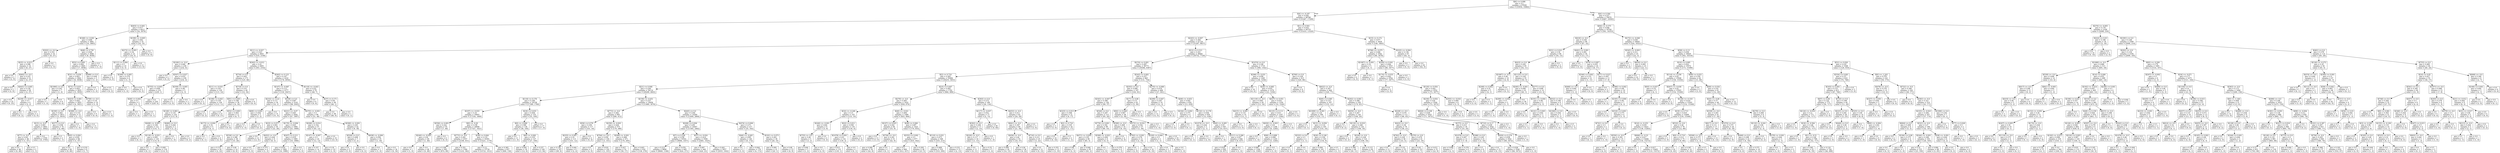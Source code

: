 digraph Tree {
node [shape=box] ;
0 [label="X[6] <= 0.098\ngini = 0.5\nsamples = 67836\nvalue = [33954, 33882]"] ;
1 [label="X[4] <= -0.197\ngini = 0.458\nsamples = 48766\nvalue = [31467, 17299]"] ;
0 -> 1 [labeldistance=2.5, labelangle=45, headlabel="True"] ;
2 [label="X[403] <= 0.001\ngini = 0.017\nsamples = 4013\nvalue = [34, 3979]"] ;
1 -> 2 ;
3 [label="X[348] <= -0.001\ngini = 0.008\nsamples = 3981\nvalue = [16, 3965]"] ;
2 -> 3 ;
4 [label="X[303] <= -0.0\ngini = 0.353\nsamples = 35\nvalue = [8, 27]"] ;
3 -> 4 ;
5 [label="X[25] <= -0.015\ngini = 0.298\nsamples = 33\nvalue = [6, 27]"] ;
4 -> 5 ;
6 [label="gini = 0.0\nsamples = 2\nvalue = [2, 0]"] ;
5 -> 6 ;
7 [label="X[492] <= -0.0\ngini = 0.225\nsamples = 31\nvalue = [4, 27]"] ;
5 -> 7 ;
8 [label="gini = 0.0\nsamples = 2\nvalue = [2, 0]"] ;
7 -> 8 ;
9 [label="X[443] <= 0.005\ngini = 0.128\nsamples = 29\nvalue = [2, 27]"] ;
7 -> 9 ;
10 [label="gini = 0.0\nsamples = 25\nvalue = [0, 25]"] ;
9 -> 10 ;
11 [label="X[238] <= -0.017\ngini = 0.5\nsamples = 4\nvalue = [2, 2]"] ;
9 -> 11 ;
12 [label="gini = 0.0\nsamples = 2\nvalue = [0, 2]"] ;
11 -> 12 ;
13 [label="gini = 0.0\nsamples = 2\nvalue = [2, 0]"] ;
11 -> 13 ;
14 [label="gini = 0.0\nsamples = 2\nvalue = [2, 0]"] ;
4 -> 14 ;
15 [label="X[48] <= 0.739\ngini = 0.004\nsamples = 3946\nvalue = [8, 3938]"] ;
3 -> 15 ;
16 [label="X[52] <= 0.693\ngini = 0.004\nsamples = 3945\nvalue = [7, 3938]"] ;
15 -> 16 ;
17 [label="X[31] <= -0.054\ngini = 0.003\nsamples = 3942\nvalue = [6, 3936]"] ;
16 -> 17 ;
18 [label="X[1090] <= 0.0\ngini = 0.245\nsamples = 7\nvalue = [1, 6]"] ;
17 -> 18 ;
19 [label="gini = 0.0\nsamples = 1\nvalue = [1, 0]"] ;
18 -> 19 ;
20 [label="gini = 0.0\nsamples = 6\nvalue = [0, 6]"] ;
18 -> 20 ;
21 [label="X[73] <= 0.031\ngini = 0.003\nsamples = 3935\nvalue = [5, 3930]"] ;
17 -> 21 ;
22 [label="X[423] <= 0.001\ngini = 0.002\nsamples = 3925\nvalue = [4, 3921]"] ;
21 -> 22 ;
23 [label="X[190] <= 0.0\ngini = 0.002\nsamples = 3913\nvalue = [3, 3910]"] ;
22 -> 23 ;
24 [label="X[15] <= -0.47\ngini = 0.001\nsamples = 3843\nvalue = [1, 3842]"] ;
23 -> 24 ;
25 [label="X[77] <= -0.0\ngini = 0.041\nsamples = 48\nvalue = [1, 47]"] ;
24 -> 25 ;
26 [label="gini = 0.0\nsamples = 46\nvalue = [0, 46]"] ;
25 -> 26 ;
27 [label="gini = 0.5\nsamples = 2\nvalue = [1, 1]"] ;
25 -> 27 ;
28 [label="gini = 0.0\nsamples = 3795\nvalue = [0, 3795]"] ;
24 -> 28 ;
29 [label="X[377] <= 0.0\ngini = 0.056\nsamples = 70\nvalue = [2, 68]"] ;
23 -> 29 ;
30 [label="gini = 0.5\nsamples = 2\nvalue = [1, 1]"] ;
29 -> 30 ;
31 [label="X[95] <= 0.004\ngini = 0.029\nsamples = 68\nvalue = [1, 67]"] ;
29 -> 31 ;
32 [label="gini = 0.0\nsamples = 60\nvalue = [0, 60]"] ;
31 -> 32 ;
33 [label="gini = 0.219\nsamples = 8\nvalue = [1, 7]"] ;
31 -> 33 ;
34 [label="X[389] <= -0.0\ngini = 0.153\nsamples = 12\nvalue = [1, 11]"] ;
22 -> 34 ;
35 [label="gini = 0.0\nsamples = 1\nvalue = [1, 0]"] ;
34 -> 35 ;
36 [label="gini = 0.0\nsamples = 11\nvalue = [0, 11]"] ;
34 -> 36 ;
37 [label="X[769] <= -0.0\ngini = 0.18\nsamples = 10\nvalue = [1, 9]"] ;
21 -> 37 ;
38 [label="gini = 0.0\nsamples = 9\nvalue = [0, 9]"] ;
37 -> 38 ;
39 [label="gini = 0.0\nsamples = 1\nvalue = [1, 0]"] ;
37 -> 39 ;
40 [label="X[496] <= 0.0\ngini = 0.444\nsamples = 3\nvalue = [1, 2]"] ;
16 -> 40 ;
41 [label="gini = 0.0\nsamples = 1\nvalue = [1, 0]"] ;
40 -> 41 ;
42 [label="gini = 0.0\nsamples = 2\nvalue = [0, 2]"] ;
40 -> 42 ;
43 [label="gini = 0.0\nsamples = 1\nvalue = [1, 0]"] ;
15 -> 43 ;
44 [label="X[199] <= -0.005\ngini = 0.492\nsamples = 32\nvalue = [18, 14]"] ;
2 -> 44 ;
45 [label="X[273] <= -0.005\ngini = 0.34\nsamples = 23\nvalue = [18, 5]"] ;
44 -> 45 ;
46 [label="X[111] <= 0.004\ngini = 0.5\nsamples = 10\nvalue = [5, 5]"] ;
45 -> 46 ;
47 [label="gini = 0.0\nsamples = 4\nvalue = [4, 0]"] ;
46 -> 47 ;
48 [label="X[209] <= 0.005\ngini = 0.278\nsamples = 6\nvalue = [1, 5]"] ;
46 -> 48 ;
49 [label="gini = 0.0\nsamples = 1\nvalue = [1, 0]"] ;
48 -> 49 ;
50 [label="gini = 0.0\nsamples = 5\nvalue = [0, 5]"] ;
48 -> 50 ;
51 [label="gini = 0.0\nsamples = 13\nvalue = [13, 0]"] ;
45 -> 51 ;
52 [label="gini = 0.0\nsamples = 9\nvalue = [0, 9]"] ;
44 -> 52 ;
53 [label="X[1] <= 0.503\ngini = 0.418\nsamples = 44753\nvalue = [31433, 13320]"] ;
1 -> 53 ;
54 [label="X[243] <= -0.007\ngini = 0.364\nsamples = 41124\nvalue = [31287, 9837]"] ;
53 -> 54 ;
55 [label="X[11] <= -0.027\ngini = 0.323\nsamples = 2643\nvalue = [535, 2108]"] ;
54 -> 55 ;
56 [label="X[1081] <= -0.0\ngini = 0.049\nsamples = 238\nvalue = [232, 6]"] ;
55 -> 56 ;
57 [label="gini = 0.0\nsamples = 2\nvalue = [0, 2]"] ;
56 -> 57 ;
58 [label="X[507] <= 0.027\ngini = 0.033\nsamples = 236\nvalue = [232, 4]"] ;
56 -> 58 ;
59 [label="X[755] <= -0.005\ngini = 0.009\nsamples = 231\nvalue = [230, 1]"] ;
58 -> 59 ;
60 [label="X[46] <= 0.002\ngini = 0.5\nsamples = 2\nvalue = [1, 1]"] ;
59 -> 60 ;
61 [label="gini = 0.0\nsamples = 1\nvalue = [1, 0]"] ;
60 -> 61 ;
62 [label="gini = 0.0\nsamples = 1\nvalue = [0, 1]"] ;
60 -> 62 ;
63 [label="gini = 0.0\nsamples = 229\nvalue = [229, 0]"] ;
59 -> 63 ;
64 [label="X[359] <= -0.005\ngini = 0.48\nsamples = 5\nvalue = [2, 3]"] ;
58 -> 64 ;
65 [label="gini = 0.0\nsamples = 2\nvalue = [2, 0]"] ;
64 -> 65 ;
66 [label="gini = 0.0\nsamples = 3\nvalue = [0, 3]"] ;
64 -> 66 ;
67 [label="X[262] <= -0.012\ngini = 0.22\nsamples = 2405\nvalue = [303, 2102]"] ;
55 -> 67 ;
68 [label="X[734] <= 0.0\ngini = 0.401\nsamples = 173\nvalue = [125, 48]"] ;
67 -> 68 ;
69 [label="X[11] <= -0.019\ngini = 0.193\nsamples = 129\nvalue = [115, 14]"] ;
68 -> 69 ;
70 [label="gini = 0.0\nsamples = 3\nvalue = [0, 3]"] ;
69 -> 70 ;
71 [label="X[188] <= 0.043\ngini = 0.159\nsamples = 126\nvalue = [115, 11]"] ;
69 -> 71 ;
72 [label="X[146] <= 0.063\ngini = 0.135\nsamples = 124\nvalue = [115, 9]"] ;
71 -> 72 ;
73 [label="X[408] <= -0.001\ngini = 0.109\nsamples = 121\nvalue = [114, 7]"] ;
72 -> 73 ;
74 [label="gini = 0.0\nsamples = 1\nvalue = [0, 1]"] ;
73 -> 74 ;
75 [label="X[118] <= -0.031\ngini = 0.095\nsamples = 120\nvalue = [114, 6]"] ;
73 -> 75 ;
76 [label="gini = 0.0\nsamples = 1\nvalue = [0, 1]"] ;
75 -> 76 ;
77 [label="gini = 0.081\nsamples = 119\nvalue = [114, 5]"] ;
75 -> 77 ;
78 [label="X[460] <= 0.0\ngini = 0.444\nsamples = 3\nvalue = [1, 2]"] ;
72 -> 78 ;
79 [label="gini = 0.0\nsamples = 1\nvalue = [1, 0]"] ;
78 -> 79 ;
80 [label="gini = 0.0\nsamples = 2\nvalue = [0, 2]"] ;
78 -> 80 ;
81 [label="gini = 0.0\nsamples = 2\nvalue = [0, 2]"] ;
71 -> 81 ;
82 [label="X[718] <= 0.0\ngini = 0.351\nsamples = 44\nvalue = [10, 34]"] ;
68 -> 82 ;
83 [label="X[91] <= 0.005\ngini = 0.188\nsamples = 38\nvalue = [4, 34]"] ;
82 -> 83 ;
84 [label="gini = 0.0\nsamples = 27\nvalue = [0, 27]"] ;
83 -> 84 ;
85 [label="X[52] <= 0.003\ngini = 0.463\nsamples = 11\nvalue = [4, 7]"] ;
83 -> 85 ;
86 [label="X[173] <= -0.004\ngini = 0.32\nsamples = 5\nvalue = [4, 1]"] ;
85 -> 86 ;
87 [label="gini = 0.0\nsamples = 1\nvalue = [0, 1]"] ;
86 -> 87 ;
88 [label="gini = 0.0\nsamples = 4\nvalue = [4, 0]"] ;
86 -> 88 ;
89 [label="gini = 0.0\nsamples = 6\nvalue = [0, 6]"] ;
85 -> 89 ;
90 [label="gini = 0.0\nsamples = 6\nvalue = [6, 0]"] ;
82 -> 90 ;
91 [label="X[262] <= 0.123\ngini = 0.147\nsamples = 2232\nvalue = [178, 2054]"] ;
67 -> 91 ;
92 [label="X[147] <= -0.087\ngini = 0.112\nsamples = 2177\nvalue = [130, 2047]"] ;
91 -> 92 ;
93 [label="X[232] <= -0.22\ngini = 0.111\nsamples = 34\nvalue = [32, 2]"] ;
92 -> 93 ;
94 [label="X[69] <= 0.002\ngini = 0.444\nsamples = 3\nvalue = [1, 2]"] ;
93 -> 94 ;
95 [label="gini = 0.0\nsamples = 1\nvalue = [1, 0]"] ;
94 -> 95 ;
96 [label="gini = 0.0\nsamples = 2\nvalue = [0, 2]"] ;
94 -> 96 ;
97 [label="gini = 0.0\nsamples = 31\nvalue = [31, 0]"] ;
93 -> 97 ;
98 [label="X[538] <= 0.0\ngini = 0.087\nsamples = 2143\nvalue = [98, 2045]"] ;
92 -> 98 ;
99 [label="X[221] <= -0.07\ngini = 0.045\nsamples = 2044\nvalue = [47, 1997]"] ;
98 -> 99 ;
100 [label="X[23] <= 0.071\ngini = 0.493\nsamples = 50\nvalue = [22, 28]"] ;
99 -> 100 ;
101 [label="X[536] <= 0.0\ngini = 0.388\nsamples = 38\nvalue = [10, 28]"] ;
100 -> 101 ;
102 [label="gini = 0.153\nsamples = 24\nvalue = [2, 22]"] ;
101 -> 102 ;
103 [label="gini = 0.49\nsamples = 14\nvalue = [8, 6]"] ;
101 -> 103 ;
104 [label="gini = 0.0\nsamples = 12\nvalue = [12, 0]"] ;
100 -> 104 ;
105 [label="X[179] <= -0.094\ngini = 0.025\nsamples = 1994\nvalue = [25, 1969]"] ;
99 -> 105 ;
106 [label="X[452] <= -0.0\ngini = 0.444\nsamples = 9\nvalue = [6, 3]"] ;
105 -> 106 ;
107 [label="gini = 0.0\nsamples = 5\nvalue = [5, 0]"] ;
106 -> 107 ;
108 [label="gini = 0.375\nsamples = 4\nvalue = [1, 3]"] ;
106 -> 108 ;
109 [label="X[207] <= 0.211\ngini = 0.019\nsamples = 1985\nvalue = [19, 1966]"] ;
105 -> 109 ;
110 [label="gini = 0.016\nsamples = 1982\nvalue = [16, 1966]"] ;
109 -> 110 ;
111 [label="gini = 0.0\nsamples = 3\nvalue = [3, 0]"] ;
109 -> 111 ;
112 [label="X[370] <= -0.001\ngini = 0.5\nsamples = 99\nvalue = [51, 48]"] ;
98 -> 112 ;
113 [label="X[208] <= 0.014\ngini = 0.332\nsamples = 57\nvalue = [45, 12]"] ;
112 -> 113 ;
114 [label="X[147] <= -0.007\ngini = 0.5\nsamples = 24\nvalue = [12, 12]"] ;
113 -> 114 ;
115 [label="gini = 0.337\nsamples = 14\nvalue = [11, 3]"] ;
114 -> 115 ;
116 [label="gini = 0.18\nsamples = 10\nvalue = [1, 9]"] ;
114 -> 116 ;
117 [label="gini = 0.0\nsamples = 33\nvalue = [33, 0]"] ;
113 -> 117 ;
118 [label="X[308] <= -0.001\ngini = 0.245\nsamples = 42\nvalue = [6, 36]"] ;
112 -> 118 ;
119 [label="X[528] <= 0.0\ngini = 0.408\nsamples = 7\nvalue = [5, 2]"] ;
118 -> 119 ;
120 [label="gini = 0.0\nsamples = 5\nvalue = [5, 0]"] ;
119 -> 120 ;
121 [label="gini = 0.0\nsamples = 2\nvalue = [0, 2]"] ;
119 -> 121 ;
122 [label="X[638] <= -0.006\ngini = 0.056\nsamples = 35\nvalue = [1, 34]"] ;
118 -> 122 ;
123 [label="gini = 0.0\nsamples = 1\nvalue = [1, 0]"] ;
122 -> 123 ;
124 [label="gini = 0.0\nsamples = 34\nvalue = [0, 34]"] ;
122 -> 124 ;
125 [label="X[118] <= -0.043\ngini = 0.222\nsamples = 55\nvalue = [48, 7]"] ;
91 -> 125 ;
126 [label="gini = 0.0\nsamples = 6\nvalue = [0, 6]"] ;
125 -> 126 ;
127 [label="X[37] <= 0.171\ngini = 0.04\nsamples = 49\nvalue = [48, 1]"] ;
125 -> 127 ;
128 [label="gini = 0.0\nsamples = 48\nvalue = [48, 0]"] ;
127 -> 128 ;
129 [label="gini = 0.0\nsamples = 1\nvalue = [0, 1]"] ;
127 -> 129 ;
130 [label="X[12] <= 0.313\ngini = 0.321\nsamples = 38481\nvalue = [30752, 7729]"] ;
54 -> 130 ;
131 [label="X[274] <= 0.001\ngini = 0.287\nsamples = 36771\nvalue = [30384, 6387]"] ;
130 -> 131 ;
132 [label="X[2] <= 0.719\ngini = 0.265\nsamples = 35906\nvalue = [30253, 5653]"] ;
131 -> 132 ;
133 [label="X[21] <= 0.008\ngini = 0.244\nsamples = 34114\nvalue = [29269, 4845]"] ;
132 -> 133 ;
134 [label="X[118] <= 0.178\ngini = 0.168\nsamples = 19158\nvalue = [17389, 1769]"] ;
133 -> 134 ;
135 [label="X[197] <= -0.033\ngini = 0.16\nsamples = 19003\nvalue = [17334, 1669]"] ;
134 -> 135 ;
136 [label="X[556] <= 0.003\ngini = 0.222\nsamples = 55\nvalue = [7, 48]"] ;
135 -> 136 ;
137 [label="X[240] <= -0.028\ngini = 0.04\nsamples = 49\nvalue = [1, 48]"] ;
136 -> 137 ;
138 [label="gini = 0.0\nsamples = 1\nvalue = [1, 0]"] ;
137 -> 138 ;
139 [label="gini = 0.0\nsamples = 48\nvalue = [0, 48]"] ;
137 -> 139 ;
140 [label="gini = 0.0\nsamples = 6\nvalue = [6, 0]"] ;
136 -> 140 ;
141 [label="X[9] <= -0.29\ngini = 0.156\nsamples = 18948\nvalue = [17327, 1621]"] ;
135 -> 141 ;
142 [label="X[773] <= -0.0\ngini = 0.291\nsamples = 2557\nvalue = [2106, 451]"] ;
141 -> 142 ;
143 [label="gini = 0.168\nsamples = 963\nvalue = [874, 89]"] ;
142 -> 143 ;
144 [label="gini = 0.351\nsamples = 1594\nvalue = [1232, 362]"] ;
142 -> 144 ;
145 [label="X[36] <= 0.644\ngini = 0.133\nsamples = 16391\nvalue = [15221, 1170]"] ;
141 -> 145 ;
146 [label="gini = 0.12\nsamples = 15734\nvalue = [14722, 1012]"] ;
145 -> 146 ;
147 [label="gini = 0.365\nsamples = 657\nvalue = [499, 158]"] ;
145 -> 147 ;
148 [label="X[18] <= 0.033\ngini = 0.458\nsamples = 155\nvalue = [55, 100]"] ;
134 -> 148 ;
149 [label="X[0] <= -0.906\ngini = 0.399\nsamples = 138\nvalue = [38, 100]"] ;
148 -> 149 ;
150 [label="gini = 0.0\nsamples = 11\nvalue = [11, 0]"] ;
149 -> 150 ;
151 [label="X[9] <= -0.062\ngini = 0.335\nsamples = 127\nvalue = [27, 100]"] ;
149 -> 151 ;
152 [label="gini = 0.444\nsamples = 18\nvalue = [12, 6]"] ;
151 -> 152 ;
153 [label="gini = 0.237\nsamples = 109\nvalue = [15, 94]"] ;
151 -> 153 ;
154 [label="gini = 0.0\nsamples = 17\nvalue = [17, 0]"] ;
148 -> 154 ;
155 [label="X[158] <= -0.051\ngini = 0.327\nsamples = 14956\nvalue = [11880, 3076]"] ;
133 -> 155 ;
156 [label="X[773] <= -0.0\ngini = 0.482\nsamples = 692\nvalue = [280, 412]"] ;
155 -> 156 ;
157 [label="X[56] <= 0.576\ngini = 0.236\nsamples = 117\nvalue = [101, 16]"] ;
156 -> 157 ;
158 [label="X[255] <= 0.001\ngini = 0.19\nsamples = 113\nvalue = [101, 12]"] ;
157 -> 158 ;
159 [label="gini = 0.138\nsamples = 107\nvalue = [99, 8]"] ;
158 -> 159 ;
160 [label="gini = 0.444\nsamples = 6\nvalue = [2, 4]"] ;
158 -> 160 ;
161 [label="gini = 0.0\nsamples = 4\nvalue = [0, 4]"] ;
157 -> 161 ;
162 [label="X[259] <= -0.003\ngini = 0.429\nsamples = 575\nvalue = [179, 396]"] ;
156 -> 162 ;
163 [label="X[764] <= -0.0\ngini = 0.056\nsamples = 104\nvalue = [3, 101]"] ;
162 -> 163 ;
164 [label="gini = 0.0\nsamples = 2\nvalue = [2, 0]"] ;
163 -> 164 ;
165 [label="gini = 0.019\nsamples = 102\nvalue = [1, 101]"] ;
163 -> 165 ;
166 [label="X[269] <= -0.001\ngini = 0.468\nsamples = 471\nvalue = [176, 295]"] ;
162 -> 166 ;
167 [label="gini = 0.427\nsamples = 55\nvalue = [38, 17]"] ;
166 -> 167 ;
168 [label="gini = 0.443\nsamples = 416\nvalue = [138, 278]"] ;
166 -> 168 ;
169 [label="X[445] <= 0.0\ngini = 0.304\nsamples = 14264\nvalue = [11600, 2664]"] ;
155 -> 169 ;
170 [label="X[208] <= 0.004\ngini = 0.291\nsamples = 14047\nvalue = [11565, 2482]"] ;
169 -> 170 ;
171 [label="X[7] <= 0.228\ngini = 0.238\nsamples = 10541\nvalue = [9084, 1457]"] ;
170 -> 171 ;
172 [label="gini = 0.212\nsamples = 9846\nvalue = [8660, 1186]"] ;
171 -> 172 ;
173 [label="gini = 0.476\nsamples = 695\nvalue = [424, 271]"] ;
171 -> 173 ;
174 [label="X[57] <= -0.024\ngini = 0.414\nsamples = 3506\nvalue = [2481, 1025]"] ;
170 -> 174 ;
175 [label="gini = 0.097\nsamples = 449\nvalue = [426, 23]"] ;
174 -> 175 ;
176 [label="gini = 0.441\nsamples = 3057\nvalue = [2055, 1002]"] ;
174 -> 176 ;
177 [label="X[474] <= 0.006\ngini = 0.271\nsamples = 217\nvalue = [35, 182]"] ;
169 -> 177 ;
178 [label="X[46] <= -0.045\ngini = 0.095\nsamples = 181\nvalue = [9, 172]"] ;
177 -> 178 ;
179 [label="gini = 0.0\nsamples = 5\nvalue = [5, 0]"] ;
178 -> 179 ;
180 [label="gini = 0.044\nsamples = 176\nvalue = [4, 172]"] ;
178 -> 180 ;
181 [label="X[191] <= 0.073\ngini = 0.401\nsamples = 36\nvalue = [26, 10]"] ;
177 -> 181 ;
182 [label="gini = 0.091\nsamples = 21\nvalue = [20, 1]"] ;
181 -> 182 ;
183 [label="gini = 0.48\nsamples = 15\nvalue = [6, 9]"] ;
181 -> 183 ;
184 [label="X[23] <= 0.007\ngini = 0.495\nsamples = 1792\nvalue = [984, 808]"] ;
132 -> 184 ;
185 [label="X[279] <= -0.0\ngini = 0.485\nsamples = 1632\nvalue = [958, 674]"] ;
184 -> 185 ;
186 [label="X[32] <= -0.249\ngini = 0.13\nsamples = 143\nvalue = [133, 10]"] ;
185 -> 186 ;
187 [label="X[240] <= -0.001\ngini = 0.444\nsamples = 9\nvalue = [3, 6]"] ;
186 -> 187 ;
188 [label="X[755] <= -0.0\ngini = 0.48\nsamples = 5\nvalue = [3, 2]"] ;
187 -> 188 ;
189 [label="gini = 0.444\nsamples = 3\nvalue = [1, 2]"] ;
188 -> 189 ;
190 [label="gini = 0.0\nsamples = 2\nvalue = [2, 0]"] ;
188 -> 190 ;
191 [label="gini = 0.0\nsamples = 4\nvalue = [0, 4]"] ;
187 -> 191 ;
192 [label="X[22] <= 0.011\ngini = 0.058\nsamples = 134\nvalue = [130, 4]"] ;
186 -> 192 ;
193 [label="X[1078] <= 0.001\ngini = 0.03\nsamples = 132\nvalue = [130, 2]"] ;
192 -> 193 ;
194 [label="gini = 0.015\nsamples = 131\nvalue = [130, 1]"] ;
193 -> 194 ;
195 [label="gini = 0.0\nsamples = 1\nvalue = [0, 1]"] ;
193 -> 195 ;
196 [label="gini = 0.0\nsamples = 2\nvalue = [0, 2]"] ;
192 -> 196 ;
197 [label="X[40] <= -0.021\ngini = 0.494\nsamples = 1489\nvalue = [825, 664]"] ;
185 -> 197 ;
198 [label="X[107] <= 0.025\ngini = 0.242\nsamples = 64\nvalue = [55, 9]"] ;
197 -> 198 ;
199 [label="gini = 0.0\nsamples = 13\nvalue = [13, 0]"] ;
198 -> 199 ;
200 [label="X[758] <= -0.0\ngini = 0.291\nsamples = 51\nvalue = [42, 9]"] ;
198 -> 200 ;
201 [label="gini = 0.269\nsamples = 50\nvalue = [42, 8]"] ;
200 -> 201 ;
202 [label="gini = 0.0\nsamples = 1\nvalue = [0, 1]"] ;
200 -> 202 ;
203 [label="X[26] <= 0.006\ngini = 0.497\nsamples = 1425\nvalue = [770, 655]"] ;
197 -> 203 ;
204 [label="X[353] <= 0.002\ngini = 0.5\nsamples = 877\nvalue = [435, 442]"] ;
203 -> 204 ;
205 [label="gini = 0.5\nsamples = 849\nvalue = [412, 437]"] ;
204 -> 205 ;
206 [label="gini = 0.293\nsamples = 28\nvalue = [23, 5]"] ;
204 -> 206 ;
207 [label="X[110] <= 0.031\ngini = 0.475\nsamples = 548\nvalue = [335, 213]"] ;
203 -> 207 ;
208 [label="gini = 0.469\nsamples = 533\nvalue = [333, 200]"] ;
207 -> 208 ;
209 [label="gini = 0.231\nsamples = 15\nvalue = [2, 13]"] ;
207 -> 209 ;
210 [label="X[363] <= 0.0\ngini = 0.272\nsamples = 160\nvalue = [26, 134]"] ;
184 -> 210 ;
211 [label="X[117] <= -0.037\ngini = 0.051\nsamples = 77\nvalue = [2, 75]"] ;
210 -> 211 ;
212 [label="X[302] <= 0.0\ngini = 0.208\nsamples = 17\nvalue = [2, 15]"] ;
211 -> 212 ;
213 [label="X[229] <= -0.0\ngini = 0.117\nsamples = 16\nvalue = [1, 15]"] ;
212 -> 213 ;
214 [label="gini = 0.0\nsamples = 11\nvalue = [0, 11]"] ;
213 -> 214 ;
215 [label="gini = 0.32\nsamples = 5\nvalue = [1, 4]"] ;
213 -> 215 ;
216 [label="gini = 0.0\nsamples = 1\nvalue = [1, 0]"] ;
212 -> 216 ;
217 [label="gini = 0.0\nsamples = 60\nvalue = [0, 60]"] ;
211 -> 217 ;
218 [label="X[453] <= -0.0\ngini = 0.411\nsamples = 83\nvalue = [24, 59]"] ;
210 -> 218 ;
219 [label="X[641] <= -0.0\ngini = 0.387\nsamples = 80\nvalue = [21, 59]"] ;
218 -> 219 ;
220 [label="X[458] <= -0.0\ngini = 0.44\nsamples = 55\nvalue = [18, 37]"] ;
219 -> 220 ;
221 [label="gini = 0.499\nsamples = 29\nvalue = [14, 15]"] ;
220 -> 221 ;
222 [label="gini = 0.26\nsamples = 26\nvalue = [4, 22]"] ;
220 -> 222 ;
223 [label="X[716] <= 0.0\ngini = 0.211\nsamples = 25\nvalue = [3, 22]"] ;
219 -> 223 ;
224 [label="gini = 0.0\nsamples = 12\nvalue = [0, 12]"] ;
223 -> 224 ;
225 [label="gini = 0.355\nsamples = 13\nvalue = [3, 10]"] ;
223 -> 225 ;
226 [label="gini = 0.0\nsamples = 3\nvalue = [3, 0]"] ;
218 -> 226 ;
227 [label="X[242] <= 0.002\ngini = 0.257\nsamples = 865\nvalue = [131, 734]"] ;
131 -> 227 ;
228 [label="X[355] <= 0.0\ngini = 0.498\nsamples = 197\nvalue = [104, 93]"] ;
227 -> 228 ;
229 [label="X[343] <= -0.007\ngini = 0.396\nsamples = 136\nvalue = [99, 37]"] ;
228 -> 229 ;
230 [label="X[325] <= 0.013\ngini = 0.308\nsamples = 21\nvalue = [4, 17]"] ;
229 -> 230 ;
231 [label="gini = 0.0\nsamples = 3\nvalue = [3, 0]"] ;
230 -> 231 ;
232 [label="X[2] <= 0.716\ngini = 0.105\nsamples = 18\nvalue = [1, 17]"] ;
230 -> 232 ;
233 [label="gini = 0.0\nsamples = 16\nvalue = [0, 16]"] ;
232 -> 233 ;
234 [label="gini = 0.5\nsamples = 2\nvalue = [1, 1]"] ;
232 -> 234 ;
235 [label="X[540] <= 0.0\ngini = 0.287\nsamples = 115\nvalue = [95, 20]"] ;
229 -> 235 ;
236 [label="X[776] <= 0.001\ngini = 0.182\nsamples = 99\nvalue = [89, 10]"] ;
235 -> 236 ;
237 [label="X[471] <= -0.004\ngini = 0.105\nsamples = 90\nvalue = [85, 5]"] ;
236 -> 237 ;
238 [label="gini = 0.48\nsamples = 5\nvalue = [2, 3]"] ;
237 -> 238 ;
239 [label="gini = 0.046\nsamples = 85\nvalue = [83, 2]"] ;
237 -> 239 ;
240 [label="X[309] <= -0.022\ngini = 0.494\nsamples = 9\nvalue = [4, 5]"] ;
236 -> 240 ;
241 [label="gini = 0.0\nsamples = 3\nvalue = [3, 0]"] ;
240 -> 241 ;
242 [label="gini = 0.278\nsamples = 6\nvalue = [1, 5]"] ;
240 -> 242 ;
243 [label="X[599] <= -0.0\ngini = 0.469\nsamples = 16\nvalue = [6, 10]"] ;
235 -> 243 ;
244 [label="gini = 0.0\nsamples = 4\nvalue = [4, 0]"] ;
243 -> 244 ;
245 [label="X[762] <= -0.001\ngini = 0.278\nsamples = 12\nvalue = [2, 10]"] ;
243 -> 245 ;
246 [label="gini = 0.0\nsamples = 2\nvalue = [2, 0]"] ;
245 -> 246 ;
247 [label="gini = 0.0\nsamples = 10\nvalue = [0, 10]"] ;
245 -> 247 ;
248 [label="X[17] <= 0.08\ngini = 0.15\nsamples = 61\nvalue = [5, 56]"] ;
228 -> 248 ;
249 [label="X[92] <= 0.028\ngini = 0.067\nsamples = 58\nvalue = [2, 56]"] ;
248 -> 249 ;
250 [label="X[373] <= -0.032\ngini = 0.034\nsamples = 57\nvalue = [1, 56]"] ;
249 -> 250 ;
251 [label="X[229] <= 0.006\ngini = 0.5\nsamples = 2\nvalue = [1, 1]"] ;
250 -> 251 ;
252 [label="gini = 0.0\nsamples = 1\nvalue = [0, 1]"] ;
251 -> 252 ;
253 [label="gini = 0.0\nsamples = 1\nvalue = [1, 0]"] ;
251 -> 253 ;
254 [label="gini = 0.0\nsamples = 55\nvalue = [0, 55]"] ;
250 -> 254 ;
255 [label="gini = 0.0\nsamples = 1\nvalue = [1, 0]"] ;
249 -> 255 ;
256 [label="gini = 0.0\nsamples = 3\nvalue = [3, 0]"] ;
248 -> 256 ;
257 [label="X[270] <= -0.069\ngini = 0.078\nsamples = 668\nvalue = [27, 641]"] ;
227 -> 257 ;
258 [label="X[299] <= 0.047\ngini = 0.245\nsamples = 14\nvalue = [12, 2]"] ;
257 -> 258 ;
259 [label="gini = 0.0\nsamples = 12\nvalue = [12, 0]"] ;
258 -> 259 ;
260 [label="gini = 0.0\nsamples = 2\nvalue = [0, 2]"] ;
258 -> 260 ;
261 [label="X[49] <= -0.053\ngini = 0.045\nsamples = 654\nvalue = [15, 639]"] ;
257 -> 261 ;
262 [label="X[164] <= 0.002\ngini = 0.375\nsamples = 4\nvalue = [3, 1]"] ;
261 -> 262 ;
263 [label="gini = 0.0\nsamples = 3\nvalue = [3, 0]"] ;
262 -> 263 ;
264 [label="gini = 0.0\nsamples = 1\nvalue = [0, 1]"] ;
262 -> 264 ;
265 [label="X[132] <= -0.178\ngini = 0.036\nsamples = 650\nvalue = [12, 638]"] ;
261 -> 265 ;
266 [label="X[1074] <= -0.0\ngini = 0.444\nsamples = 3\nvalue = [2, 1]"] ;
265 -> 266 ;
267 [label="gini = 0.0\nsamples = 1\nvalue = [0, 1]"] ;
266 -> 267 ;
268 [label="gini = 0.0\nsamples = 2\nvalue = [2, 0]"] ;
266 -> 268 ;
269 [label="X[40] <= -0.495\ngini = 0.03\nsamples = 647\nvalue = [10, 637]"] ;
265 -> 269 ;
270 [label="gini = 0.0\nsamples = 1\nvalue = [1, 0]"] ;
269 -> 270 ;
271 [label="X[211] <= 0.286\ngini = 0.027\nsamples = 646\nvalue = [9, 637]"] ;
269 -> 271 ;
272 [label="gini = 0.024\nsamples = 645\nvalue = [8, 637]"] ;
271 -> 272 ;
273 [label="gini = 0.0\nsamples = 1\nvalue = [1, 0]"] ;
271 -> 273 ;
274 [label="X[1074] <= 0.0\ngini = 0.338\nsamples = 1710\nvalue = [368, 1342]"] ;
130 -> 274 ;
275 [label="X[296] <= -0.031\ngini = 0.058\nsamples = 1295\nvalue = [39, 1256]"] ;
274 -> 275 ;
276 [label="gini = 0.0\nsamples = 16\nvalue = [16, 0]"] ;
275 -> 276 ;
277 [label="X[29] <= -0.065\ngini = 0.035\nsamples = 1279\nvalue = [23, 1256]"] ;
275 -> 277 ;
278 [label="X[1119] <= -0.0\ngini = 0.495\nsamples = 29\nvalue = [13, 16]"] ;
277 -> 278 ;
279 [label="X[415] <= -0.001\ngini = 0.133\nsamples = 14\nvalue = [13, 1]"] ;
278 -> 279 ;
280 [label="gini = 0.0\nsamples = 13\nvalue = [13, 0]"] ;
279 -> 280 ;
281 [label="gini = 0.0\nsamples = 1\nvalue = [0, 1]"] ;
279 -> 281 ;
282 [label="gini = 0.0\nsamples = 15\nvalue = [0, 15]"] ;
278 -> 282 ;
283 [label="X[437] <= 0.051\ngini = 0.016\nsamples = 1250\nvalue = [10, 1240]"] ;
277 -> 283 ;
284 [label="X[125] <= 0.111\ngini = 0.011\nsamples = 1247\nvalue = [7, 1240]"] ;
283 -> 284 ;
285 [label="X[630] <= -0.003\ngini = 0.01\nsamples = 1246\nvalue = [6, 1240]"] ;
284 -> 285 ;
286 [label="gini = 0.0\nsamples = 1\nvalue = [1, 0]"] ;
285 -> 286 ;
287 [label="X[90] <= 0.689\ngini = 0.008\nsamples = 1245\nvalue = [5, 1240]"] ;
285 -> 287 ;
288 [label="gini = 0.006\nsamples = 1244\nvalue = [4, 1240]"] ;
287 -> 288 ;
289 [label="gini = 0.0\nsamples = 1\nvalue = [1, 0]"] ;
287 -> 289 ;
290 [label="gini = 0.0\nsamples = 1\nvalue = [1, 0]"] ;
284 -> 290 ;
291 [label="gini = 0.0\nsamples = 3\nvalue = [3, 0]"] ;
283 -> 291 ;
292 [label="X[760] <= 0.0\ngini = 0.329\nsamples = 415\nvalue = [329, 86]"] ;
274 -> 292 ;
293 [label="gini = 0.0\nsamples = 9\nvalue = [0, 9]"] ;
292 -> 293 ;
294 [label="X[622] <= -0.0\ngini = 0.307\nsamples = 406\nvalue = [329, 77]"] ;
292 -> 294 ;
295 [label="X[40] <= 0.585\ngini = 0.133\nsamples = 167\nvalue = [155, 12]"] ;
294 -> 295 ;
296 [label="X[1069] <= -0.001\ngini = 0.124\nsamples = 166\nvalue = [155, 11]"] ;
295 -> 296 ;
297 [label="gini = 0.0\nsamples = 1\nvalue = [0, 1]"] ;
296 -> 297 ;
298 [label="X[15] <= -0.658\ngini = 0.114\nsamples = 165\nvalue = [155, 10]"] ;
296 -> 298 ;
299 [label="X[333] <= 0.0\ngini = 0.5\nsamples = 2\nvalue = [1, 1]"] ;
298 -> 299 ;
300 [label="gini = 0.0\nsamples = 1\nvalue = [0, 1]"] ;
299 -> 300 ;
301 [label="gini = 0.0\nsamples = 1\nvalue = [1, 0]"] ;
299 -> 301 ;
302 [label="X[29] <= 0.148\ngini = 0.104\nsamples = 163\nvalue = [154, 9]"] ;
298 -> 302 ;
303 [label="gini = 0.094\nsamples = 161\nvalue = [153, 8]"] ;
302 -> 303 ;
304 [label="gini = 0.5\nsamples = 2\nvalue = [1, 1]"] ;
302 -> 304 ;
305 [label="gini = 0.0\nsamples = 1\nvalue = [0, 1]"] ;
295 -> 305 ;
306 [label="X[202] <= 0.001\ngini = 0.396\nsamples = 239\nvalue = [174, 65]"] ;
294 -> 306 ;
307 [label="X[450] <= -0.0\ngini = 0.267\nsamples = 126\nvalue = [106, 20]"] ;
306 -> 307 ;
308 [label="gini = 0.0\nsamples = 2\nvalue = [0, 2]"] ;
307 -> 308 ;
309 [label="X[119] <= -0.019\ngini = 0.248\nsamples = 124\nvalue = [106, 18]"] ;
307 -> 309 ;
310 [label="gini = 0.0\nsamples = 2\nvalue = [0, 2]"] ;
309 -> 310 ;
311 [label="X[226] <= -0.0\ngini = 0.228\nsamples = 122\nvalue = [106, 16]"] ;
309 -> 311 ;
312 [label="gini = 0.399\nsamples = 40\nvalue = [29, 11]"] ;
311 -> 312 ;
313 [label="gini = 0.115\nsamples = 82\nvalue = [77, 5]"] ;
311 -> 313 ;
314 [label="X[228] <= -0.0\ngini = 0.479\nsamples = 113\nvalue = [68, 45]"] ;
306 -> 314 ;
315 [label="X[422] <= -0.0\ngini = 0.39\nsamples = 79\nvalue = [58, 21]"] ;
314 -> 315 ;
316 [label="X[762] <= -0.0\ngini = 0.229\nsamples = 38\nvalue = [33, 5]"] ;
315 -> 316 ;
317 [label="gini = 0.0\nsamples = 13\nvalue = [13, 0]"] ;
316 -> 317 ;
318 [label="gini = 0.32\nsamples = 25\nvalue = [20, 5]"] ;
316 -> 318 ;
319 [label="X[270] <= -0.0\ngini = 0.476\nsamples = 41\nvalue = [25, 16]"] ;
315 -> 319 ;
320 [label="gini = 0.42\nsamples = 10\nvalue = [3, 7]"] ;
319 -> 320 ;
321 [label="gini = 0.412\nsamples = 31\nvalue = [22, 9]"] ;
319 -> 321 ;
322 [label="X[375] <= 0.0\ngini = 0.415\nsamples = 34\nvalue = [10, 24]"] ;
314 -> 322 ;
323 [label="X[1076] <= 0.0\ngini = 0.497\nsamples = 13\nvalue = [7, 6]"] ;
322 -> 323 ;
324 [label="gini = 0.408\nsamples = 7\nvalue = [2, 5]"] ;
323 -> 324 ;
325 [label="gini = 0.278\nsamples = 6\nvalue = [5, 1]"] ;
323 -> 325 ;
326 [label="X[386] <= 0.0\ngini = 0.245\nsamples = 21\nvalue = [3, 18]"] ;
322 -> 326 ;
327 [label="gini = 0.5\nsamples = 6\nvalue = [3, 3]"] ;
326 -> 327 ;
328 [label="gini = 0.0\nsamples = 15\nvalue = [0, 15]"] ;
326 -> 328 ;
329 [label="X[15] <= 0.172\ngini = 0.077\nsamples = 3629\nvalue = [146, 3483]"] ;
53 -> 329 ;
330 [label="X[766] <= -0.075\ngini = 0.046\nsamples = 3562\nvalue = [84, 3478]"] ;
329 -> 330 ;
331 [label="X[1087] <= -0.001\ngini = 0.32\nsamples = 5\nvalue = [4, 1]"] ;
330 -> 331 ;
332 [label="gini = 0.0\nsamples = 4\nvalue = [4, 0]"] ;
331 -> 332 ;
333 [label="gini = 0.0\nsamples = 1\nvalue = [0, 1]"] ;
331 -> 333 ;
334 [label="X[244] <= 0.041\ngini = 0.044\nsamples = 3557\nvalue = [80, 3477]"] ;
330 -> 334 ;
335 [label="X[174] <= -0.033\ngini = 0.042\nsamples = 3554\nvalue = [77, 3477]"] ;
334 -> 335 ;
336 [label="gini = 0.0\nsamples = 2\nvalue = [2, 0]"] ;
335 -> 336 ;
337 [label="X[120] <= 0.054\ngini = 0.041\nsamples = 3552\nvalue = [75, 3477]"] ;
335 -> 337 ;
338 [label="X[236] <= 0.654\ngini = 0.04\nsamples = 3544\nvalue = [72, 3472]"] ;
337 -> 338 ;
339 [label="X[826] <= 0.108\ngini = 0.039\nsamples = 3543\nvalue = [71, 3472]"] ;
338 -> 339 ;
340 [label="X[710] <= 0.17\ngini = 0.039\nsamples = 3542\nvalue = [70, 3472]"] ;
339 -> 340 ;
341 [label="X[450] <= 0.379\ngini = 0.038\nsamples = 3541\nvalue = [69, 3472]"] ;
340 -> 341 ;
342 [label="gini = 0.038\nsamples = 3540\nvalue = [68, 3472]"] ;
341 -> 342 ;
343 [label="gini = 0.0\nsamples = 1\nvalue = [1, 0]"] ;
341 -> 343 ;
344 [label="gini = 0.0\nsamples = 1\nvalue = [1, 0]"] ;
340 -> 344 ;
345 [label="gini = 0.0\nsamples = 1\nvalue = [1, 0]"] ;
339 -> 345 ;
346 [label="gini = 0.0\nsamples = 1\nvalue = [1, 0]"] ;
338 -> 346 ;
347 [label="X[303] <= -0.018\ngini = 0.469\nsamples = 8\nvalue = [3, 5]"] ;
337 -> 347 ;
348 [label="gini = 0.0\nsamples = 5\nvalue = [0, 5]"] ;
347 -> 348 ;
349 [label="gini = 0.0\nsamples = 3\nvalue = [3, 0]"] ;
347 -> 349 ;
350 [label="gini = 0.0\nsamples = 3\nvalue = [3, 0]"] ;
334 -> 350 ;
351 [label="X[325] <= -0.004\ngini = 0.138\nsamples = 67\nvalue = [62, 5]"] ;
329 -> 351 ;
352 [label="gini = 0.0\nsamples = 5\nvalue = [0, 5]"] ;
351 -> 352 ;
353 [label="gini = 0.0\nsamples = 62\nvalue = [62, 0]"] ;
351 -> 353 ;
354 [label="X[4] <= 0.304\ngini = 0.227\nsamples = 19070\nvalue = [2487, 16583]"] ;
0 -> 354 [labeldistance=2.5, labelangle=-45, headlabel="False"] ;
355 [label="X[64] <= -0.375\ngini = 0.046\nsamples = 16744\nvalue = [391, 16353]"] ;
354 -> 355 ;
356 [label="X[416] <= -0.0\ngini = 0.438\nsamples = 99\nvalue = [67, 32]"] ;
355 -> 356 ;
357 [label="X[31] <= 0.021\ngini = 0.34\nsamples = 69\nvalue = [54, 15]"] ;
356 -> 357 ;
358 [label="X[423] <= 0.0\ngini = 0.281\nsamples = 65\nvalue = [54, 11]"] ;
357 -> 358 ;
359 [label="X[1087] <= -0.0\ngini = 0.48\nsamples = 10\nvalue = [4, 6]"] ;
358 -> 359 ;
360 [label="X[208] <= 0.002\ngini = 0.32\nsamples = 5\nvalue = [4, 1]"] ;
359 -> 360 ;
361 [label="gini = 0.0\nsamples = 3\nvalue = [3, 0]"] ;
360 -> 361 ;
362 [label="gini = 0.5\nsamples = 2\nvalue = [1, 1]"] ;
360 -> 362 ;
363 [label="gini = 0.0\nsamples = 5\nvalue = [0, 5]"] ;
359 -> 363 ;
364 [label="X[1125] <= 0.0\ngini = 0.165\nsamples = 55\nvalue = [50, 5]"] ;
358 -> 364 ;
365 [label="X[285] <= -0.001\ngini = 0.048\nsamples = 41\nvalue = [40, 1]"] ;
364 -> 365 ;
366 [label="X[299] <= -0.002\ngini = 0.5\nsamples = 2\nvalue = [1, 1]"] ;
365 -> 366 ;
367 [label="gini = 0.0\nsamples = 1\nvalue = [1, 0]"] ;
366 -> 367 ;
368 [label="gini = 0.0\nsamples = 1\nvalue = [0, 1]"] ;
366 -> 368 ;
369 [label="gini = 0.0\nsamples = 39\nvalue = [39, 0]"] ;
365 -> 369 ;
370 [label="X[277] <= 0.0\ngini = 0.408\nsamples = 14\nvalue = [10, 4]"] ;
364 -> 370 ;
371 [label="X[191] <= -0.004\ngini = 0.48\nsamples = 5\nvalue = [2, 3]"] ;
370 -> 371 ;
372 [label="gini = 0.0\nsamples = 2\nvalue = [0, 2]"] ;
371 -> 372 ;
373 [label="X[141] <= 0.005\ngini = 0.444\nsamples = 3\nvalue = [2, 1]"] ;
371 -> 373 ;
374 [label="gini = 0.5\nsamples = 2\nvalue = [1, 1]"] ;
373 -> 374 ;
375 [label="gini = 0.0\nsamples = 1\nvalue = [1, 0]"] ;
373 -> 375 ;
376 [label="X[632] <= 0.0\ngini = 0.198\nsamples = 9\nvalue = [8, 1]"] ;
370 -> 376 ;
377 [label="X[1060] <= 0.0\ngini = 0.444\nsamples = 3\nvalue = [2, 1]"] ;
376 -> 377 ;
378 [label="gini = 0.0\nsamples = 1\nvalue = [1, 0]"] ;
377 -> 378 ;
379 [label="gini = 0.5\nsamples = 2\nvalue = [1, 1]"] ;
377 -> 379 ;
380 [label="gini = 0.0\nsamples = 6\nvalue = [6, 0]"] ;
376 -> 380 ;
381 [label="gini = 0.0\nsamples = 4\nvalue = [0, 4]"] ;
357 -> 381 ;
382 [label="X[401] <= 0.001\ngini = 0.491\nsamples = 30\nvalue = [13, 17]"] ;
356 -> 382 ;
383 [label="gini = 0.0\nsamples = 5\nvalue = [5, 0]"] ;
382 -> 383 ;
384 [label="X[74] <= 0.087\ngini = 0.435\nsamples = 25\nvalue = [8, 17]"] ;
382 -> 384 ;
385 [label="X[340] <= 0.002\ngini = 0.153\nsamples = 12\nvalue = [1, 11]"] ;
384 -> 385 ;
386 [label="X[466] <= -0.0\ngini = 0.444\nsamples = 3\nvalue = [1, 2]"] ;
385 -> 386 ;
387 [label="gini = 0.0\nsamples = 1\nvalue = [0, 1]"] ;
386 -> 387 ;
388 [label="gini = 0.5\nsamples = 2\nvalue = [1, 1]"] ;
386 -> 388 ;
389 [label="gini = 0.0\nsamples = 9\nvalue = [0, 9]"] ;
385 -> 389 ;
390 [label="X[17] <= 0.015\ngini = 0.497\nsamples = 13\nvalue = [7, 6]"] ;
384 -> 390 ;
391 [label="gini = 0.0\nsamples = 3\nvalue = [3, 0]"] ;
390 -> 391 ;
392 [label="X[366] <= 0.002\ngini = 0.48\nsamples = 10\nvalue = [4, 6]"] ;
390 -> 392 ;
393 [label="gini = 0.0\nsamples = 3\nvalue = [0, 3]"] ;
392 -> 393 ;
394 [label="X[185] <= 0.006\ngini = 0.49\nsamples = 7\nvalue = [4, 3]"] ;
392 -> 394 ;
395 [label="gini = 0.0\nsamples = 3\nvalue = [3, 0]"] ;
394 -> 395 ;
396 [label="X[316] <= 0.001\ngini = 0.375\nsamples = 4\nvalue = [1, 3]"] ;
394 -> 396 ;
397 [label="X[741] <= 0.0\ngini = 0.5\nsamples = 2\nvalue = [1, 1]"] ;
396 -> 397 ;
398 [label="gini = 0.0\nsamples = 1\nvalue = [0, 1]"] ;
397 -> 398 ;
399 [label="gini = 0.0\nsamples = 1\nvalue = [1, 0]"] ;
397 -> 399 ;
400 [label="gini = 0.0\nsamples = 2\nvalue = [0, 2]"] ;
396 -> 400 ;
401 [label="X[172] <= -0.049\ngini = 0.038\nsamples = 16645\nvalue = [324, 16321]"] ;
355 -> 401 ;
402 [label="X[545] <= -0.003\ngini = 0.211\nsamples = 25\nvalue = [22, 3]"] ;
401 -> 402 ;
403 [label="gini = 0.0\nsamples = 2\nvalue = [0, 2]"] ;
402 -> 403 ;
404 [label="X[616] <= 0.0\ngini = 0.083\nsamples = 23\nvalue = [22, 1]"] ;
402 -> 404 ;
405 [label="gini = 0.0\nsamples = 22\nvalue = [22, 0]"] ;
404 -> 405 ;
406 [label="gini = 0.0\nsamples = 1\nvalue = [0, 1]"] ;
404 -> 406 ;
407 [label="X[58] <= 0.13\ngini = 0.036\nsamples = 16620\nvalue = [302, 16318]"] ;
401 -> 407 ;
408 [label="X[10] <= 0.095\ngini = 0.022\nsamples = 15572\nvalue = [173, 15399]"] ;
407 -> 408 ;
409 [label="X[114] <= -0.258\ngini = 0.02\nsamples = 15508\nvalue = [158, 15350]"] ;
408 -> 409 ;
410 [label="X[93] <= 0.037\ngini = 0.32\nsamples = 5\nvalue = [4, 1]"] ;
409 -> 410 ;
411 [label="gini = 0.0\nsamples = 4\nvalue = [4, 0]"] ;
410 -> 411 ;
412 [label="gini = 0.0\nsamples = 1\nvalue = [0, 1]"] ;
410 -> 412 ;
413 [label="X[447] <= -0.038\ngini = 0.02\nsamples = 15503\nvalue = [154, 15349]"] ;
409 -> 413 ;
414 [label="gini = 0.0\nsamples = 2\nvalue = [2, 0]"] ;
413 -> 414 ;
415 [label="X[128] <= -0.319\ngini = 0.019\nsamples = 15501\nvalue = [152, 15349]"] ;
413 -> 415 ;
416 [label="gini = 0.0\nsamples = 2\nvalue = [2, 0]"] ;
415 -> 416 ;
417 [label="X[19] <= 0.713\ngini = 0.019\nsamples = 15499\nvalue = [150, 15349]"] ;
415 -> 417 ;
418 [label="X[14] <= -0.253\ngini = 0.018\nsamples = 15421\nvalue = [138, 15283]"] ;
417 -> 418 ;
419 [label="X[550] <= -0.0\ngini = 0.391\nsamples = 15\nvalue = [4, 11]"] ;
418 -> 419 ;
420 [label="gini = 0.0\nsamples = 4\nvalue = [4, 0]"] ;
419 -> 420 ;
421 [label="gini = 0.0\nsamples = 11\nvalue = [0, 11]"] ;
419 -> 421 ;
422 [label="X[606] <= -0.33\ngini = 0.017\nsamples = 15406\nvalue = [134, 15272]"] ;
418 -> 422 ;
423 [label="gini = 0.0\nsamples = 1\nvalue = [1, 0]"] ;
422 -> 423 ;
424 [label="gini = 0.017\nsamples = 15405\nvalue = [133, 15272]"] ;
422 -> 424 ;
425 [label="X[532] <= -0.0\ngini = 0.26\nsamples = 78\nvalue = [12, 66]"] ;
417 -> 425 ;
426 [label="gini = 0.0\nsamples = 3\nvalue = [3, 0]"] ;
425 -> 426 ;
427 [label="X[0] <= 0.718\ngini = 0.211\nsamples = 75\nvalue = [9, 66]"] ;
425 -> 427 ;
428 [label="gini = 0.0\nsamples = 42\nvalue = [0, 42]"] ;
427 -> 428 ;
429 [label="gini = 0.397\nsamples = 33\nvalue = [9, 24]"] ;
427 -> 429 ;
430 [label="X[69] <= 0.033\ngini = 0.359\nsamples = 64\nvalue = [15, 49]"] ;
408 -> 430 ;
431 [label="gini = 0.0\nsamples = 3\nvalue = [3, 0]"] ;
430 -> 431 ;
432 [label="X[69] <= 0.034\ngini = 0.316\nsamples = 61\nvalue = [12, 49]"] ;
430 -> 432 ;
433 [label="X[43] <= -0.06\ngini = 0.37\nsamples = 49\nvalue = [12, 37]"] ;
432 -> 433 ;
434 [label="X[339] <= -0.0\ngini = 0.283\nsamples = 41\nvalue = [7, 34]"] ;
433 -> 434 ;
435 [label="X[617] <= 0.0\ngini = 0.111\nsamples = 17\nvalue = [1, 16]"] ;
434 -> 435 ;
436 [label="X[509] <= -0.0\ngini = 0.375\nsamples = 4\nvalue = [1, 3]"] ;
435 -> 436 ;
437 [label="gini = 0.5\nsamples = 2\nvalue = [1, 1]"] ;
436 -> 437 ;
438 [label="gini = 0.0\nsamples = 2\nvalue = [0, 2]"] ;
436 -> 438 ;
439 [label="gini = 0.0\nsamples = 13\nvalue = [0, 13]"] ;
435 -> 439 ;
440 [label="X[1074] <= 0.0\ngini = 0.375\nsamples = 24\nvalue = [6, 18]"] ;
434 -> 440 ;
441 [label="gini = 0.0\nsamples = 2\nvalue = [2, 0]"] ;
440 -> 441 ;
442 [label="X[406] <= 0.0\ngini = 0.298\nsamples = 22\nvalue = [4, 18]"] ;
440 -> 442 ;
443 [label="gini = 0.0\nsamples = 6\nvalue = [0, 6]"] ;
442 -> 443 ;
444 [label="gini = 0.375\nsamples = 16\nvalue = [4, 12]"] ;
442 -> 444 ;
445 [label="X[278] <= 0.0\ngini = 0.469\nsamples = 8\nvalue = [5, 3]"] ;
433 -> 445 ;
446 [label="X[110] <= -0.041\ngini = 0.48\nsamples = 5\nvalue = [2, 3]"] ;
445 -> 446 ;
447 [label="gini = 0.0\nsamples = 2\nvalue = [0, 2]"] ;
446 -> 447 ;
448 [label="X[279] <= -0.001\ngini = 0.444\nsamples = 3\nvalue = [2, 1]"] ;
446 -> 448 ;
449 [label="gini = 0.0\nsamples = 1\nvalue = [1, 0]"] ;
448 -> 449 ;
450 [label="gini = 0.5\nsamples = 2\nvalue = [1, 1]"] ;
448 -> 450 ;
451 [label="gini = 0.0\nsamples = 3\nvalue = [3, 0]"] ;
445 -> 451 ;
452 [label="gini = 0.0\nsamples = 12\nvalue = [0, 12]"] ;
432 -> 452 ;
453 [label="X[51] <= 0.026\ngini = 0.216\nsamples = 1048\nvalue = [129, 919]"] ;
407 -> 453 ;
454 [label="X[354] <= 0.001\ngini = 0.157\nsamples = 816\nvalue = [70, 746]"] ;
453 -> 454 ;
455 [label="X[163] <= 0.001\ngini = 0.151\nsamples = 813\nvalue = [67, 746]"] ;
454 -> 455 ;
456 [label="X[67] <= 0.08\ngini = 0.134\nsamples = 773\nvalue = [56, 717]"] ;
455 -> 456 ;
457 [label="X[124] <= -0.016\ngini = 0.13\nsamples = 771\nvalue = [54, 717]"] ;
456 -> 457 ;
458 [label="gini = 0.0\nsamples = 1\nvalue = [1, 0]"] ;
457 -> 458 ;
459 [label="X[18] <= -0.564\ngini = 0.128\nsamples = 770\nvalue = [53, 717]"] ;
457 -> 459 ;
460 [label="gini = 0.0\nsamples = 1\nvalue = [1, 0]"] ;
459 -> 460 ;
461 [label="X[1] <= -0.51\ngini = 0.126\nsamples = 769\nvalue = [52, 717]"] ;
459 -> 461 ;
462 [label="gini = 0.365\nsamples = 25\nvalue = [6, 19]"] ;
461 -> 462 ;
463 [label="gini = 0.116\nsamples = 744\nvalue = [46, 698]"] ;
461 -> 463 ;
464 [label="gini = 0.0\nsamples = 2\nvalue = [2, 0]"] ;
456 -> 464 ;
465 [label="X[743] <= 0.0\ngini = 0.399\nsamples = 40\nvalue = [11, 29]"] ;
455 -> 465 ;
466 [label="X[223] <= 0.0\ngini = 0.204\nsamples = 26\nvalue = [3, 23]"] ;
465 -> 466 ;
467 [label="gini = 0.0\nsamples = 21\nvalue = [0, 21]"] ;
466 -> 467 ;
468 [label="X[440] <= 0.0\ngini = 0.48\nsamples = 5\nvalue = [3, 2]"] ;
466 -> 468 ;
469 [label="gini = 0.0\nsamples = 3\nvalue = [3, 0]"] ;
468 -> 469 ;
470 [label="gini = 0.0\nsamples = 2\nvalue = [0, 2]"] ;
468 -> 470 ;
471 [label="X[525] <= 0.0\ngini = 0.49\nsamples = 14\nvalue = [8, 6]"] ;
465 -> 471 ;
472 [label="gini = 0.0\nsamples = 7\nvalue = [7, 0]"] ;
471 -> 472 ;
473 [label="X[90] <= -0.004\ngini = 0.245\nsamples = 7\nvalue = [1, 6]"] ;
471 -> 473 ;
474 [label="gini = 0.0\nsamples = 1\nvalue = [1, 0]"] ;
473 -> 474 ;
475 [label="gini = 0.0\nsamples = 6\nvalue = [0, 6]"] ;
473 -> 475 ;
476 [label="gini = 0.0\nsamples = 3\nvalue = [3, 0]"] ;
454 -> 476 ;
477 [label="X[0] <= -1.243\ngini = 0.379\nsamples = 232\nvalue = [59, 173]"] ;
453 -> 477 ;
478 [label="X[478] <= -0.0\ngini = 0.278\nsamples = 12\nvalue = [10, 2]"] ;
477 -> 478 ;
479 [label="X[327] <= -0.001\ngini = 0.444\nsamples = 3\nvalue = [1, 2]"] ;
478 -> 479 ;
480 [label="gini = 0.0\nsamples = 1\nvalue = [1, 0]"] ;
479 -> 480 ;
481 [label="gini = 0.0\nsamples = 2\nvalue = [0, 2]"] ;
479 -> 481 ;
482 [label="gini = 0.0\nsamples = 9\nvalue = [9, 0]"] ;
478 -> 482 ;
483 [label="X[722] <= -0.0\ngini = 0.346\nsamples = 220\nvalue = [49, 171]"] ;
477 -> 483 ;
484 [label="gini = 0.0\nsamples = 6\nvalue = [6, 0]"] ;
483 -> 484 ;
485 [label="X[383] <= -0.0\ngini = 0.321\nsamples = 214\nvalue = [43, 171]"] ;
483 -> 485 ;
486 [label="X[103] <= -0.023\ngini = 0.294\nsamples = 207\nvalue = [37, 170]"] ;
485 -> 486 ;
487 [label="X[604] <= 0.0\ngini = 0.469\nsamples = 8\nvalue = [5, 3]"] ;
486 -> 487 ;
488 [label="gini = 0.0\nsamples = 4\nvalue = [4, 0]"] ;
487 -> 488 ;
489 [label="X[184] <= 0.08\ngini = 0.375\nsamples = 4\nvalue = [1, 3]"] ;
487 -> 489 ;
490 [label="gini = 0.0\nsamples = 3\nvalue = [0, 3]"] ;
489 -> 490 ;
491 [label="gini = 0.0\nsamples = 1\nvalue = [1, 0]"] ;
489 -> 491 ;
492 [label="X[321] <= -0.0\ngini = 0.27\nsamples = 199\nvalue = [32, 167]"] ;
486 -> 492 ;
493 [label="X[244] <= -0.001\ngini = 0.248\nsamples = 193\nvalue = [28, 165]"] ;
492 -> 493 ;
494 [label="gini = 0.32\nsamples = 125\nvalue = [25, 100]"] ;
493 -> 494 ;
495 [label="gini = 0.084\nsamples = 68\nvalue = [3, 65]"] ;
493 -> 495 ;
496 [label="X[38] <= -0.001\ngini = 0.444\nsamples = 6\nvalue = [4, 2]"] ;
492 -> 496 ;
497 [label="gini = 0.0\nsamples = 2\nvalue = [0, 2]"] ;
496 -> 497 ;
498 [label="gini = 0.0\nsamples = 4\nvalue = [4, 0]"] ;
496 -> 498 ;
499 [label="X[1096] <= 0.0\ngini = 0.245\nsamples = 7\nvalue = [6, 1]"] ;
485 -> 499 ;
500 [label="gini = 0.0\nsamples = 5\nvalue = [5, 0]"] ;
499 -> 500 ;
501 [label="X[77] <= 0.028\ngini = 0.5\nsamples = 2\nvalue = [1, 1]"] ;
499 -> 501 ;
502 [label="gini = 0.0\nsamples = 1\nvalue = [1, 0]"] ;
501 -> 502 ;
503 [label="gini = 0.0\nsamples = 1\nvalue = [0, 1]"] ;
501 -> 503 ;
504 [label="X[270] <= -0.005\ngini = 0.178\nsamples = 2326\nvalue = [2096, 230]"] ;
354 -> 504 ;
505 [label="X[222] <= 0.03\ngini = 0.198\nsamples = 18\nvalue = [2, 16]"] ;
504 -> 505 ;
506 [label="gini = 0.0\nsamples = 16\nvalue = [0, 16]"] ;
505 -> 506 ;
507 [label="gini = 0.0\nsamples = 2\nvalue = [2, 0]"] ;
505 -> 507 ;
508 [label="X[1091] <= 0.0\ngini = 0.168\nsamples = 2308\nvalue = [2094, 214]"] ;
504 -> 508 ;
509 [label="X[202] <= -0.0\ngini = 0.154\nsamples = 2194\nvalue = [2009, 185]"] ;
508 -> 509 ;
510 [label="X[1089] <= -0.0\ngini = 0.068\nsamples = 513\nvalue = [495, 18]"] ;
509 -> 510 ;
511 [label="X[539] <= -0.0\ngini = 0.408\nsamples = 14\nvalue = [10, 4]"] ;
510 -> 511 ;
512 [label="X[617] <= -0.0\ngini = 0.298\nsamples = 11\nvalue = [9, 2]"] ;
511 -> 512 ;
513 [label="X[419] <= -0.0\ngini = 0.48\nsamples = 5\nvalue = [3, 2]"] ;
512 -> 513 ;
514 [label="gini = 0.0\nsamples = 3\nvalue = [3, 0]"] ;
513 -> 514 ;
515 [label="gini = 0.0\nsamples = 2\nvalue = [0, 2]"] ;
513 -> 515 ;
516 [label="gini = 0.0\nsamples = 6\nvalue = [6, 0]"] ;
512 -> 516 ;
517 [label="X[82] <= -0.005\ngini = 0.444\nsamples = 3\nvalue = [1, 2]"] ;
511 -> 517 ;
518 [label="gini = 0.0\nsamples = 1\nvalue = [1, 0]"] ;
517 -> 518 ;
519 [label="gini = 0.0\nsamples = 2\nvalue = [0, 2]"] ;
517 -> 519 ;
520 [label="X[14] <= 0.008\ngini = 0.055\nsamples = 499\nvalue = [485, 14]"] ;
510 -> 520 ;
521 [label="X[192] <= -0.014\ngini = 0.047\nsamples = 495\nvalue = [483, 12]"] ;
520 -> 521 ;
522 [label="X[196] <= 0.031\ngini = 0.337\nsamples = 14\nvalue = [11, 3]"] ;
521 -> 522 ;
523 [label="X[152] <= -0.001\ngini = 0.26\nsamples = 13\nvalue = [11, 2]"] ;
522 -> 523 ;
524 [label="X[207] <= 0.005\ngini = 0.18\nsamples = 10\nvalue = [9, 1]"] ;
523 -> 524 ;
525 [label="gini = 0.0\nsamples = 6\nvalue = [6, 0]"] ;
524 -> 525 ;
526 [label="X[1116] <= -0.0\ngini = 0.375\nsamples = 4\nvalue = [3, 1]"] ;
524 -> 526 ;
527 [label="gini = 0.0\nsamples = 3\nvalue = [3, 0]"] ;
526 -> 527 ;
528 [label="gini = 0.0\nsamples = 1\nvalue = [0, 1]"] ;
526 -> 528 ;
529 [label="X[174] <= -0.0\ngini = 0.444\nsamples = 3\nvalue = [2, 1]"] ;
523 -> 529 ;
530 [label="gini = 0.0\nsamples = 1\nvalue = [0, 1]"] ;
529 -> 530 ;
531 [label="gini = 0.0\nsamples = 2\nvalue = [2, 0]"] ;
529 -> 531 ;
532 [label="gini = 0.0\nsamples = 1\nvalue = [0, 1]"] ;
522 -> 532 ;
533 [label="X[316] <= 0.0\ngini = 0.037\nsamples = 481\nvalue = [472, 9]"] ;
521 -> 533 ;
534 [label="X[48] <= 0.159\ngini = 0.029\nsamples = 470\nvalue = [463, 7]"] ;
533 -> 534 ;
535 [label="X[126] <= -0.005\ngini = 0.026\nsamples = 464\nvalue = [458, 6]"] ;
534 -> 535 ;
536 [label="X[192] <= -0.013\ngini = 0.006\nsamples = 319\nvalue = [318, 1]"] ;
535 -> 536 ;
537 [label="gini = 0.124\nsamples = 15\nvalue = [14, 1]"] ;
536 -> 537 ;
538 [label="gini = 0.0\nsamples = 304\nvalue = [304, 0]"] ;
536 -> 538 ;
539 [label="X[216] <= 0.003\ngini = 0.067\nsamples = 145\nvalue = [140, 5]"] ;
535 -> 539 ;
540 [label="gini = 0.035\nsamples = 112\nvalue = [110, 2]"] ;
539 -> 540 ;
541 [label="gini = 0.165\nsamples = 33\nvalue = [30, 3]"] ;
539 -> 541 ;
542 [label="X[597] <= -0.0\ngini = 0.278\nsamples = 6\nvalue = [5, 1]"] ;
534 -> 542 ;
543 [label="gini = 0.0\nsamples = 5\nvalue = [5, 0]"] ;
542 -> 543 ;
544 [label="gini = 0.0\nsamples = 1\nvalue = [0, 1]"] ;
542 -> 544 ;
545 [label="X[615] <= -0.0\ngini = 0.298\nsamples = 11\nvalue = [9, 2]"] ;
533 -> 545 ;
546 [label="gini = 0.0\nsamples = 4\nvalue = [4, 0]"] ;
545 -> 546 ;
547 [label="X[343] <= 0.0\ngini = 0.408\nsamples = 7\nvalue = [5, 2]"] ;
545 -> 547 ;
548 [label="X[1076] <= -0.0\ngini = 0.48\nsamples = 5\nvalue = [3, 2]"] ;
547 -> 548 ;
549 [label="gini = 0.5\nsamples = 2\nvalue = [1, 1]"] ;
548 -> 549 ;
550 [label="gini = 0.444\nsamples = 3\nvalue = [2, 1]"] ;
548 -> 550 ;
551 [label="gini = 0.0\nsamples = 2\nvalue = [2, 0]"] ;
547 -> 551 ;
552 [label="X[246] <= 0.001\ngini = 0.5\nsamples = 4\nvalue = [2, 2]"] ;
520 -> 552 ;
553 [label="gini = 0.0\nsamples = 1\nvalue = [1, 0]"] ;
552 -> 553 ;
554 [label="gini = 0.444\nsamples = 3\nvalue = [1, 2]"] ;
552 -> 554 ;
555 [label="X[83] <= -0.209\ngini = 0.179\nsamples = 1681\nvalue = [1514, 167]"] ;
509 -> 555 ;
556 [label="X[207] <= -0.002\ngini = 0.5\nsamples = 6\nvalue = [3, 3]"] ;
555 -> 556 ;
557 [label="gini = 0.0\nsamples = 1\nvalue = [1, 0]"] ;
556 -> 557 ;
558 [label="X[489] <= 0.0\ngini = 0.48\nsamples = 5\nvalue = [2, 3]"] ;
556 -> 558 ;
559 [label="X[429] <= -0.0\ngini = 0.5\nsamples = 4\nvalue = [2, 2]"] ;
558 -> 559 ;
560 [label="X[233] <= -0.001\ngini = 0.444\nsamples = 3\nvalue = [1, 2]"] ;
559 -> 560 ;
561 [label="gini = 0.0\nsamples = 1\nvalue = [0, 1]"] ;
560 -> 561 ;
562 [label="gini = 0.5\nsamples = 2\nvalue = [1, 1]"] ;
560 -> 562 ;
563 [label="gini = 0.0\nsamples = 1\nvalue = [1, 0]"] ;
559 -> 563 ;
564 [label="gini = 0.0\nsamples = 1\nvalue = [0, 1]"] ;
558 -> 564 ;
565 [label="X[34] <= -0.071\ngini = 0.177\nsamples = 1675\nvalue = [1511, 164]"] ;
555 -> 565 ;
566 [label="X[1104] <= 0.0\ngini = 0.4\nsamples = 29\nvalue = [21, 8]"] ;
565 -> 566 ;
567 [label="gini = 0.0\nsamples = 2\nvalue = [0, 2]"] ;
566 -> 567 ;
568 [label="X[196] <= 0.015\ngini = 0.346\nsamples = 27\nvalue = [21, 6]"] ;
566 -> 568 ;
569 [label="X[457] <= 0.0\ngini = 0.133\nsamples = 14\nvalue = [13, 1]"] ;
568 -> 569 ;
570 [label="X[614] <= -0.0\ngini = 0.32\nsamples = 5\nvalue = [4, 1]"] ;
569 -> 570 ;
571 [label="gini = 0.0\nsamples = 1\nvalue = [0, 1]"] ;
570 -> 571 ;
572 [label="gini = 0.0\nsamples = 4\nvalue = [4, 0]"] ;
570 -> 572 ;
573 [label="gini = 0.0\nsamples = 9\nvalue = [9, 0]"] ;
569 -> 573 ;
574 [label="X[455] <= 0.0\ngini = 0.473\nsamples = 13\nvalue = [8, 5]"] ;
568 -> 574 ;
575 [label="X[455] <= -0.0\ngini = 0.397\nsamples = 11\nvalue = [8, 3]"] ;
574 -> 575 ;
576 [label="gini = 0.0\nsamples = 4\nvalue = [4, 0]"] ;
575 -> 576 ;
577 [label="X[165] <= 0.002\ngini = 0.49\nsamples = 7\nvalue = [4, 3]"] ;
575 -> 577 ;
578 [label="gini = 0.32\nsamples = 5\nvalue = [4, 1]"] ;
577 -> 578 ;
579 [label="gini = 0.0\nsamples = 2\nvalue = [0, 2]"] ;
577 -> 579 ;
580 [label="gini = 0.0\nsamples = 2\nvalue = [0, 2]"] ;
574 -> 580 ;
581 [label="X[363] <= -0.0\ngini = 0.172\nsamples = 1646\nvalue = [1490, 156]"] ;
565 -> 581 ;
582 [label="X[0] <= -1.146\ngini = 0.408\nsamples = 21\nvalue = [15, 6]"] ;
581 -> 582 ;
583 [label="gini = 0.0\nsamples = 12\nvalue = [12, 0]"] ;
582 -> 583 ;
584 [label="X[498] <= -0.0\ngini = 0.444\nsamples = 9\nvalue = [3, 6]"] ;
582 -> 584 ;
585 [label="X[128] <= 0.0\ngini = 0.48\nsamples = 5\nvalue = [3, 2]"] ;
584 -> 585 ;
586 [label="gini = 0.0\nsamples = 2\nvalue = [2, 0]"] ;
585 -> 586 ;
587 [label="X[244] <= 0.001\ngini = 0.444\nsamples = 3\nvalue = [1, 2]"] ;
585 -> 587 ;
588 [label="gini = 0.0\nsamples = 1\nvalue = [1, 0]"] ;
587 -> 588 ;
589 [label="gini = 0.0\nsamples = 2\nvalue = [0, 2]"] ;
587 -> 589 ;
590 [label="gini = 0.0\nsamples = 4\nvalue = [0, 4]"] ;
584 -> 590 ;
591 [label="X[496] <= -0.0\ngini = 0.168\nsamples = 1625\nvalue = [1475, 150]"] ;
581 -> 591 ;
592 [label="X[381] <= -0.001\ngini = 0.136\nsamples = 966\nvalue = [895, 71]"] ;
591 -> 592 ;
593 [label="gini = 0.0\nsamples = 1\nvalue = [0, 1]"] ;
592 -> 593 ;
594 [label="X[227] <= 0.016\ngini = 0.135\nsamples = 965\nvalue = [895, 70]"] ;
592 -> 594 ;
595 [label="X[128] <= 0.0\ngini = 0.132\nsamples = 961\nvalue = [893, 68]"] ;
594 -> 595 ;
596 [label="gini = 0.15\nsamples = 831\nvalue = [763, 68]"] ;
595 -> 596 ;
597 [label="gini = 0.0\nsamples = 130\nvalue = [130, 0]"] ;
595 -> 597 ;
598 [label="X[775] <= 0.0\ngini = 0.5\nsamples = 4\nvalue = [2, 2]"] ;
594 -> 598 ;
599 [label="gini = 0.444\nsamples = 3\nvalue = [1, 2]"] ;
598 -> 599 ;
600 [label="gini = 0.0\nsamples = 1\nvalue = [1, 0]"] ;
598 -> 600 ;
601 [label="X[98] <= -0.004\ngini = 0.211\nsamples = 659\nvalue = [580, 79]"] ;
591 -> 601 ;
602 [label="gini = 0.0\nsamples = 2\nvalue = [0, 2]"] ;
601 -> 602 ;
603 [label="X[101] <= 0.397\ngini = 0.207\nsamples = 657\nvalue = [580, 77]"] ;
601 -> 603 ;
604 [label="X[756] <= -0.0\ngini = 0.205\nsamples = 656\nvalue = [580, 76]"] ;
603 -> 604 ;
605 [label="gini = 0.368\nsamples = 37\nvalue = [28, 9]"] ;
604 -> 605 ;
606 [label="gini = 0.193\nsamples = 619\nvalue = [552, 67]"] ;
604 -> 606 ;
607 [label="gini = 0.0\nsamples = 1\nvalue = [0, 1]"] ;
603 -> 607 ;
608 [label="X[461] <= 0.0\ngini = 0.379\nsamples = 114\nvalue = [85, 29]"] ;
508 -> 608 ;
609 [label="X[126] <= -0.272\ngini = 0.18\nsamples = 50\nvalue = [45, 5]"] ;
608 -> 609 ;
610 [label="X[474] <= -0.0\ngini = 0.444\nsamples = 3\nvalue = [1, 2]"] ;
609 -> 610 ;
611 [label="gini = 0.0\nsamples = 1\nvalue = [0, 1]"] ;
610 -> 611 ;
612 [label="X[112] <= -0.0\ngini = 0.5\nsamples = 2\nvalue = [1, 1]"] ;
610 -> 612 ;
613 [label="gini = 0.0\nsamples = 1\nvalue = [1, 0]"] ;
612 -> 613 ;
614 [label="gini = 0.0\nsamples = 1\nvalue = [0, 1]"] ;
612 -> 614 ;
615 [label="X[304] <= 0.001\ngini = 0.12\nsamples = 47\nvalue = [44, 3]"] ;
609 -> 615 ;
616 [label="X[58] <= 0.042\ngini = 0.083\nsamples = 46\nvalue = [44, 2]"] ;
615 -> 616 ;
617 [label="gini = 0.0\nsamples = 42\nvalue = [42, 0]"] ;
616 -> 617 ;
618 [label="X[311] <= -0.0\ngini = 0.5\nsamples = 4\nvalue = [2, 2]"] ;
616 -> 618 ;
619 [label="gini = 0.0\nsamples = 1\nvalue = [1, 0]"] ;
618 -> 619 ;
620 [label="X[56] <= 0.03\ngini = 0.444\nsamples = 3\nvalue = [1, 2]"] ;
618 -> 620 ;
621 [label="gini = 0.5\nsamples = 2\nvalue = [1, 1]"] ;
620 -> 621 ;
622 [label="gini = 0.0\nsamples = 1\nvalue = [0, 1]"] ;
620 -> 622 ;
623 [label="gini = 0.0\nsamples = 1\nvalue = [0, 1]"] ;
615 -> 623 ;
624 [label="X[755] <= 0.0\ngini = 0.469\nsamples = 64\nvalue = [40, 24]"] ;
608 -> 624 ;
625 [label="X[10] <= 0.05\ngini = 0.427\nsamples = 55\nvalue = [38, 17]"] ;
624 -> 625 ;
626 [label="X[541] <= 0.0\ngini = 0.349\nsamples = 40\nvalue = [31, 9]"] ;
625 -> 626 ;
627 [label="X[748] <= 0.0\ngini = 0.264\nsamples = 32\nvalue = [27, 5]"] ;
626 -> 627 ;
628 [label="gini = 0.0\nsamples = 11\nvalue = [11, 0]"] ;
627 -> 628 ;
629 [label="X[8] <= 0.061\ngini = 0.363\nsamples = 21\nvalue = [16, 5]"] ;
627 -> 629 ;
630 [label="X[3] <= -0.362\ngini = 0.49\nsamples = 7\nvalue = [3, 4]"] ;
629 -> 630 ;
631 [label="gini = 0.0\nsamples = 2\nvalue = [0, 2]"] ;
630 -> 631 ;
632 [label="X[185] <= 0.0\ngini = 0.48\nsamples = 5\nvalue = [3, 2]"] ;
630 -> 632 ;
633 [label="gini = 0.0\nsamples = 2\nvalue = [2, 0]"] ;
632 -> 633 ;
634 [label="gini = 0.444\nsamples = 3\nvalue = [1, 2]"] ;
632 -> 634 ;
635 [label="X[155] <= -0.109\ngini = 0.133\nsamples = 14\nvalue = [13, 1]"] ;
629 -> 635 ;
636 [label="X[525] <= 0.0\ngini = 0.32\nsamples = 5\nvalue = [4, 1]"] ;
635 -> 636 ;
637 [label="gini = 0.0\nsamples = 1\nvalue = [0, 1]"] ;
636 -> 637 ;
638 [label="gini = 0.0\nsamples = 4\nvalue = [4, 0]"] ;
636 -> 638 ;
639 [label="gini = 0.0\nsamples = 9\nvalue = [9, 0]"] ;
635 -> 639 ;
640 [label="X[457] <= 0.0\ngini = 0.5\nsamples = 8\nvalue = [4, 4]"] ;
626 -> 640 ;
641 [label="X[348] <= -0.0\ngini = 0.444\nsamples = 6\nvalue = [4, 2]"] ;
640 -> 641 ;
642 [label="gini = 0.0\nsamples = 2\nvalue = [2, 0]"] ;
641 -> 642 ;
643 [label="X[247] <= 0.015\ngini = 0.5\nsamples = 4\nvalue = [2, 2]"] ;
641 -> 643 ;
644 [label="X[603] <= -0.0\ngini = 0.444\nsamples = 3\nvalue = [1, 2]"] ;
643 -> 644 ;
645 [label="gini = 0.0\nsamples = 1\nvalue = [0, 1]"] ;
644 -> 645 ;
646 [label="gini = 0.5\nsamples = 2\nvalue = [1, 1]"] ;
644 -> 646 ;
647 [label="gini = 0.0\nsamples = 1\nvalue = [1, 0]"] ;
643 -> 647 ;
648 [label="gini = 0.0\nsamples = 2\nvalue = [0, 2]"] ;
640 -> 648 ;
649 [label="X[1071] <= -0.0\ngini = 0.498\nsamples = 15\nvalue = [7, 8]"] ;
625 -> 649 ;
650 [label="X[293] <= 0.0\ngini = 0.278\nsamples = 6\nvalue = [1, 5]"] ;
649 -> 650 ;
651 [label="gini = 0.0\nsamples = 4\nvalue = [0, 4]"] ;
650 -> 651 ;
652 [label="X[379] <= -0.0\ngini = 0.5\nsamples = 2\nvalue = [1, 1]"] ;
650 -> 652 ;
653 [label="gini = 0.0\nsamples = 1\nvalue = [1, 0]"] ;
652 -> 653 ;
654 [label="gini = 0.0\nsamples = 1\nvalue = [0, 1]"] ;
652 -> 654 ;
655 [label="X[21] <= -0.012\ngini = 0.444\nsamples = 9\nvalue = [6, 3]"] ;
649 -> 655 ;
656 [label="X[31] <= -0.017\ngini = 0.48\nsamples = 5\nvalue = [2, 3]"] ;
655 -> 656 ;
657 [label="X[213] <= -0.0\ngini = 0.444\nsamples = 3\nvalue = [2, 1]"] ;
656 -> 657 ;
658 [label="gini = 0.5\nsamples = 2\nvalue = [1, 1]"] ;
657 -> 658 ;
659 [label="gini = 0.0\nsamples = 1\nvalue = [1, 0]"] ;
657 -> 659 ;
660 [label="gini = 0.0\nsamples = 2\nvalue = [0, 2]"] ;
656 -> 660 ;
661 [label="gini = 0.0\nsamples = 4\nvalue = [4, 0]"] ;
655 -> 661 ;
662 [label="X[608] <= -0.0\ngini = 0.346\nsamples = 9\nvalue = [2, 7]"] ;
624 -> 662 ;
663 [label="X[166] <= 0.001\ngini = 0.444\nsamples = 3\nvalue = [2, 1]"] ;
662 -> 663 ;
664 [label="gini = 0.0\nsamples = 2\nvalue = [2, 0]"] ;
663 -> 664 ;
665 [label="gini = 0.0\nsamples = 1\nvalue = [0, 1]"] ;
663 -> 665 ;
666 [label="gini = 0.0\nsamples = 6\nvalue = [0, 6]"] ;
662 -> 666 ;
}